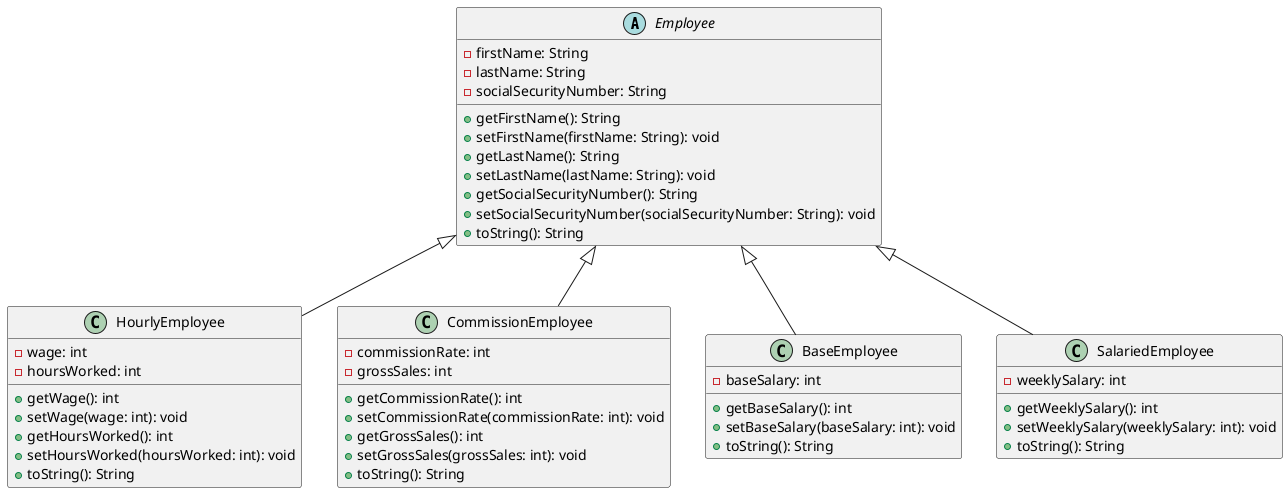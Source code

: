 @startuml
abstract class Employee {
    - firstName: String
    - lastName: String
    - socialSecurityNumber: String

    + getFirstName(): String
    + setFirstName(firstName: String): void
    + getLastName(): String
    + setLastName(lastName: String): void
    + getSocialSecurityNumber(): String
    + setSocialSecurityNumber(socialSecurityNumber: String): void
    + toString(): String
}

class HourlyEmployee {
    - wage: int
    - hoursWorked: int

    + getWage(): int
    + setWage(wage: int): void
    + getHoursWorked(): int
    + setHoursWorked(hoursWorked: int): void
    + toString(): String
}

class CommissionEmployee {
    - commissionRate: int
    - grossSales: int

    + getCommissionRate(): int
    + setCommissionRate(commissionRate: int): void
    + getGrossSales(): int
    + setGrossSales(grossSales: int): void
    + toString(): String
}

class BaseEmployee {
    - baseSalary: int

    + getBaseSalary(): int
    + setBaseSalary(baseSalary: int): void
    + toString(): String
}

class SalariedEmployee {
    - weeklySalary: int

    + getWeeklySalary(): int
    + setWeeklySalary(weeklySalary: int): void
    + toString(): String
}

Employee <|-- HourlyEmployee
Employee <|-- CommissionEmployee
Employee <|-- SalariedEmployee
Employee <|-- BaseEmployee
@enduml
